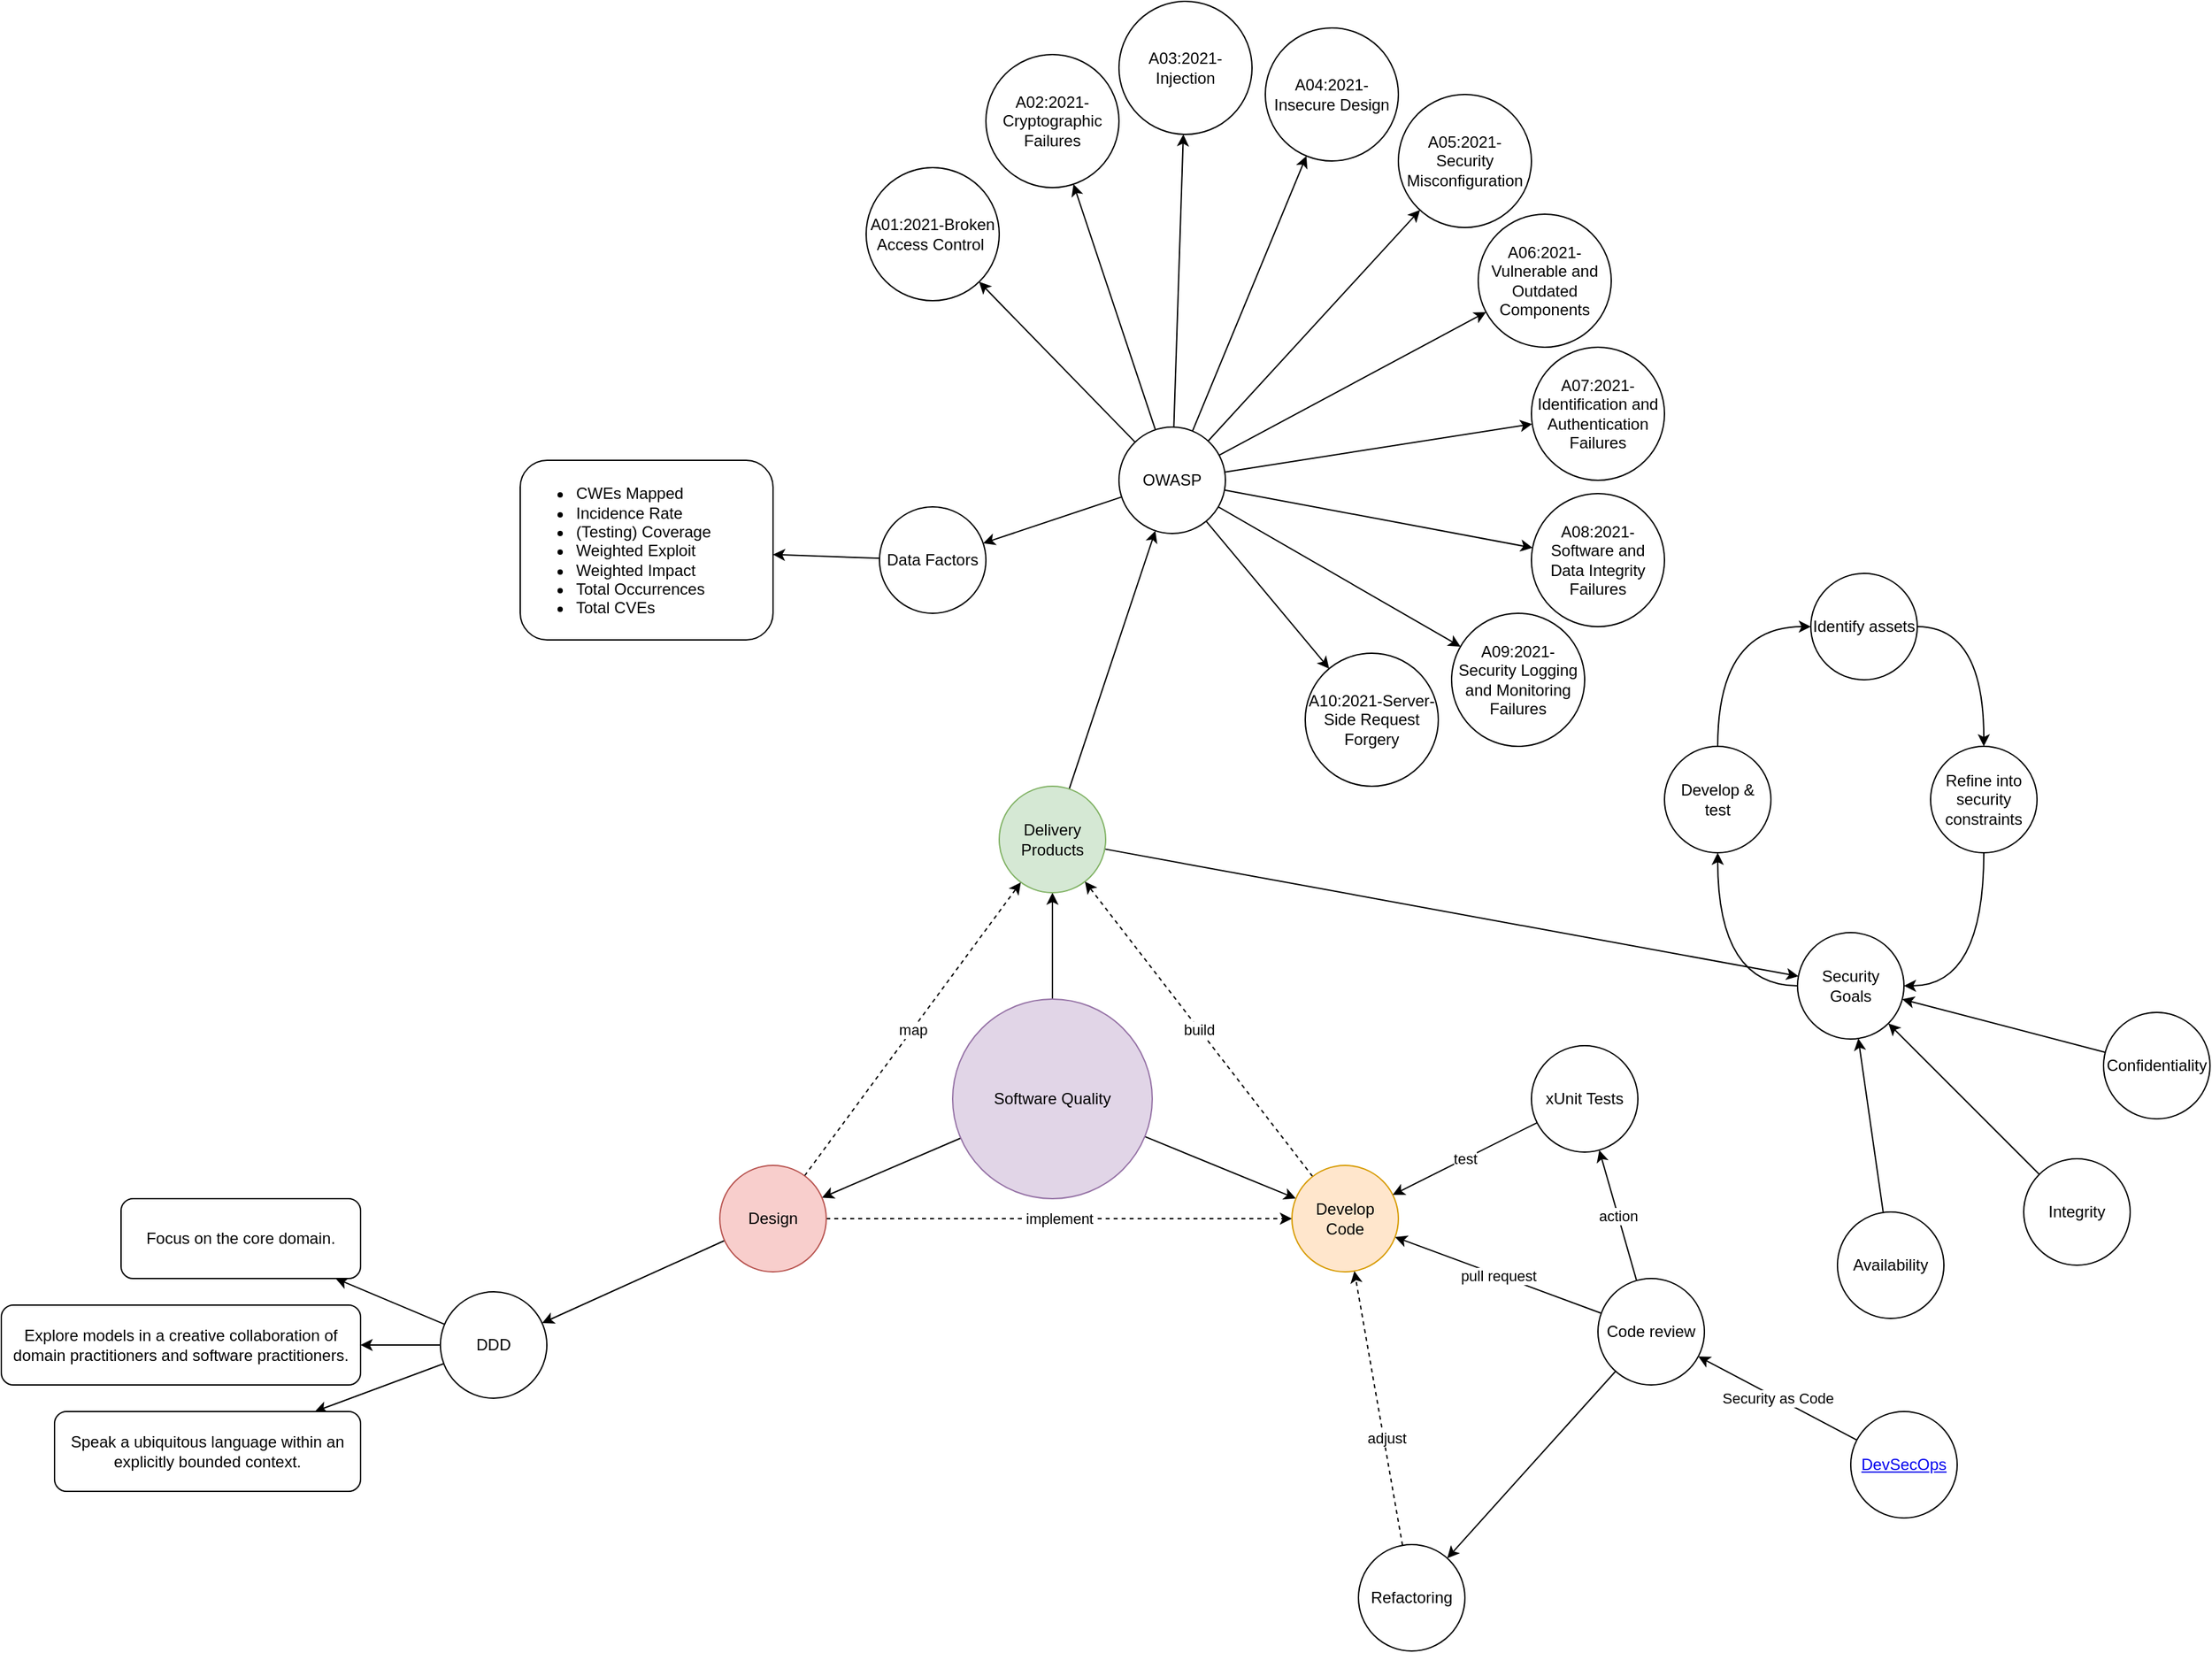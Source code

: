 <mxfile version="16.6.4" type="github">
  <diagram id="G9URGlftVFYS-OsgE3q_" name="Page-1">
    <mxGraphModel dx="2583" dy="1677" grid="1" gridSize="10" guides="1" tooltips="1" connect="1" arrows="1" fold="1" page="1" pageScale="1" pageWidth="1100" pageHeight="850" math="0" shadow="0">
      <root>
        <mxCell id="0" />
        <mxCell id="1" parent="0" />
        <mxCell id="IYnw7WudZfnkX5wU1Qxr-7" style="edgeStyle=none;rounded=0;orthogonalLoop=1;jettySize=auto;html=1;" parent="1" source="IYnw7WudZfnkX5wU1Qxr-1" target="IYnw7WudZfnkX5wU1Qxr-2" edge="1">
          <mxGeometry relative="1" as="geometry" />
        </mxCell>
        <mxCell id="IYnw7WudZfnkX5wU1Qxr-8" style="edgeStyle=none;rounded=0;orthogonalLoop=1;jettySize=auto;html=1;" parent="1" source="IYnw7WudZfnkX5wU1Qxr-1" target="IYnw7WudZfnkX5wU1Qxr-3" edge="1">
          <mxGeometry relative="1" as="geometry" />
        </mxCell>
        <mxCell id="IYnw7WudZfnkX5wU1Qxr-9" style="edgeStyle=none;rounded=0;orthogonalLoop=1;jettySize=auto;html=1;" parent="1" source="IYnw7WudZfnkX5wU1Qxr-1" target="IYnw7WudZfnkX5wU1Qxr-4" edge="1">
          <mxGeometry relative="1" as="geometry" />
        </mxCell>
        <mxCell id="IYnw7WudZfnkX5wU1Qxr-1" value="Software Quality" style="ellipse;whiteSpace=wrap;html=1;aspect=fixed;fillColor=#e1d5e7;strokeColor=#9673a6;" parent="1" vertex="1">
          <mxGeometry x="65" y="300" width="150" height="150" as="geometry" />
        </mxCell>
        <mxCell id="IYnw7WudZfnkX5wU1Qxr-6" style="rounded=0;orthogonalLoop=1;jettySize=auto;html=1;" parent="1" source="IYnw7WudZfnkX5wU1Qxr-2" target="IYnw7WudZfnkX5wU1Qxr-5" edge="1">
          <mxGeometry relative="1" as="geometry">
            <mxPoint x="250" y="320" as="sourcePoint" />
          </mxGeometry>
        </mxCell>
        <mxCell id="x_qzqNRUxwpT8pTBVUL0-2" style="rounded=0;orthogonalLoop=1;jettySize=auto;html=1;" parent="1" source="IYnw7WudZfnkX5wU1Qxr-2" target="x_qzqNRUxwpT8pTBVUL0-1" edge="1">
          <mxGeometry relative="1" as="geometry" />
        </mxCell>
        <mxCell id="IYnw7WudZfnkX5wU1Qxr-2" value="Delivery&lt;br&gt;Products" style="ellipse;whiteSpace=wrap;html=1;aspect=fixed;fillColor=#d5e8d4;strokeColor=#82b366;" parent="1" vertex="1">
          <mxGeometry x="100" y="140" width="80" height="80" as="geometry" />
        </mxCell>
        <mxCell id="IYnw7WudZfnkX5wU1Qxr-10" value="implement" style="edgeStyle=none;rounded=0;orthogonalLoop=1;jettySize=auto;html=1;dashed=1;" parent="1" source="IYnw7WudZfnkX5wU1Qxr-3" target="IYnw7WudZfnkX5wU1Qxr-4" edge="1">
          <mxGeometry relative="1" as="geometry" />
        </mxCell>
        <mxCell id="IYnw7WudZfnkX5wU1Qxr-12" value="map" style="edgeStyle=none;rounded=0;orthogonalLoop=1;jettySize=auto;html=1;dashed=1;" parent="1" source="IYnw7WudZfnkX5wU1Qxr-3" target="IYnw7WudZfnkX5wU1Qxr-2" edge="1">
          <mxGeometry relative="1" as="geometry" />
        </mxCell>
        <mxCell id="1Zu6CIZKMChUqCk3E9kN-2" style="rounded=0;orthogonalLoop=1;jettySize=auto;html=1;" parent="1" source="IYnw7WudZfnkX5wU1Qxr-3" target="1Zu6CIZKMChUqCk3E9kN-1" edge="1">
          <mxGeometry relative="1" as="geometry" />
        </mxCell>
        <mxCell id="IYnw7WudZfnkX5wU1Qxr-3" value="Design" style="ellipse;whiteSpace=wrap;html=1;aspect=fixed;fillColor=#f8cecc;strokeColor=#b85450;" parent="1" vertex="1">
          <mxGeometry x="-110" y="425" width="80" height="80" as="geometry" />
        </mxCell>
        <mxCell id="IYnw7WudZfnkX5wU1Qxr-11" value="build" style="edgeStyle=none;rounded=0;orthogonalLoop=1;jettySize=auto;html=1;dashed=1;" parent="1" source="IYnw7WudZfnkX5wU1Qxr-4" target="IYnw7WudZfnkX5wU1Qxr-2" edge="1">
          <mxGeometry relative="1" as="geometry" />
        </mxCell>
        <mxCell id="IYnw7WudZfnkX5wU1Qxr-4" value="Develop&lt;br&gt;Code" style="ellipse;whiteSpace=wrap;html=1;aspect=fixed;fillColor=#ffe6cc;strokeColor=#d79b00;" parent="1" vertex="1">
          <mxGeometry x="320" y="425" width="80" height="80" as="geometry" />
        </mxCell>
        <mxCell id="IYnw7WudZfnkX5wU1Qxr-21" style="edgeStyle=none;rounded=0;orthogonalLoop=1;jettySize=auto;html=1;" parent="1" source="IYnw7WudZfnkX5wU1Qxr-5" target="IYnw7WudZfnkX5wU1Qxr-22" edge="1">
          <mxGeometry relative="1" as="geometry">
            <mxPoint x="110.0" y="-30" as="targetPoint" />
          </mxGeometry>
        </mxCell>
        <mxCell id="IYnw7WudZfnkX5wU1Qxr-45" style="edgeStyle=none;rounded=0;orthogonalLoop=1;jettySize=auto;html=1;" parent="1" source="IYnw7WudZfnkX5wU1Qxr-5" target="IYnw7WudZfnkX5wU1Qxr-35" edge="1">
          <mxGeometry relative="1" as="geometry" />
        </mxCell>
        <mxCell id="IYnw7WudZfnkX5wU1Qxr-46" style="edgeStyle=none;rounded=0;orthogonalLoop=1;jettySize=auto;html=1;" parent="1" source="IYnw7WudZfnkX5wU1Qxr-5" target="IYnw7WudZfnkX5wU1Qxr-36" edge="1">
          <mxGeometry relative="1" as="geometry" />
        </mxCell>
        <mxCell id="IYnw7WudZfnkX5wU1Qxr-47" style="edgeStyle=none;rounded=0;orthogonalLoop=1;jettySize=auto;html=1;" parent="1" source="IYnw7WudZfnkX5wU1Qxr-5" target="IYnw7WudZfnkX5wU1Qxr-37" edge="1">
          <mxGeometry relative="1" as="geometry" />
        </mxCell>
        <mxCell id="IYnw7WudZfnkX5wU1Qxr-48" style="edgeStyle=none;rounded=0;orthogonalLoop=1;jettySize=auto;html=1;" parent="1" source="IYnw7WudZfnkX5wU1Qxr-5" target="IYnw7WudZfnkX5wU1Qxr-38" edge="1">
          <mxGeometry relative="1" as="geometry" />
        </mxCell>
        <mxCell id="IYnw7WudZfnkX5wU1Qxr-49" style="edgeStyle=none;rounded=0;orthogonalLoop=1;jettySize=auto;html=1;" parent="1" source="IYnw7WudZfnkX5wU1Qxr-5" target="IYnw7WudZfnkX5wU1Qxr-39" edge="1">
          <mxGeometry relative="1" as="geometry" />
        </mxCell>
        <mxCell id="IYnw7WudZfnkX5wU1Qxr-50" style="edgeStyle=none;rounded=0;orthogonalLoop=1;jettySize=auto;html=1;" parent="1" source="IYnw7WudZfnkX5wU1Qxr-5" target="IYnw7WudZfnkX5wU1Qxr-40" edge="1">
          <mxGeometry relative="1" as="geometry" />
        </mxCell>
        <mxCell id="IYnw7WudZfnkX5wU1Qxr-51" style="edgeStyle=none;rounded=0;orthogonalLoop=1;jettySize=auto;html=1;" parent="1" source="IYnw7WudZfnkX5wU1Qxr-5" target="IYnw7WudZfnkX5wU1Qxr-41" edge="1">
          <mxGeometry relative="1" as="geometry" />
        </mxCell>
        <mxCell id="IYnw7WudZfnkX5wU1Qxr-52" style="edgeStyle=none;rounded=0;orthogonalLoop=1;jettySize=auto;html=1;" parent="1" source="IYnw7WudZfnkX5wU1Qxr-5" target="IYnw7WudZfnkX5wU1Qxr-42" edge="1">
          <mxGeometry relative="1" as="geometry" />
        </mxCell>
        <mxCell id="IYnw7WudZfnkX5wU1Qxr-53" style="edgeStyle=none;rounded=0;orthogonalLoop=1;jettySize=auto;html=1;" parent="1" source="IYnw7WudZfnkX5wU1Qxr-5" target="IYnw7WudZfnkX5wU1Qxr-43" edge="1">
          <mxGeometry relative="1" as="geometry" />
        </mxCell>
        <mxCell id="IYnw7WudZfnkX5wU1Qxr-54" style="edgeStyle=none;rounded=0;orthogonalLoop=1;jettySize=auto;html=1;" parent="1" source="IYnw7WudZfnkX5wU1Qxr-5" target="IYnw7WudZfnkX5wU1Qxr-44" edge="1">
          <mxGeometry relative="1" as="geometry" />
        </mxCell>
        <mxCell id="IYnw7WudZfnkX5wU1Qxr-5" value="OWASP" style="ellipse;whiteSpace=wrap;html=1;aspect=fixed;" parent="1" vertex="1">
          <mxGeometry x="190" y="-130" width="80" height="80" as="geometry" />
        </mxCell>
        <mxCell id="IYnw7WudZfnkX5wU1Qxr-16" style="edgeStyle=none;rounded=0;orthogonalLoop=1;jettySize=auto;html=1;" parent="1" source="IYnw7WudZfnkX5wU1Qxr-13" target="IYnw7WudZfnkX5wU1Qxr-15" edge="1">
          <mxGeometry relative="1" as="geometry" />
        </mxCell>
        <mxCell id="NH6tIBSREg1E3hRubCLo-2" value="action" style="rounded=0;orthogonalLoop=1;jettySize=auto;html=1;" edge="1" parent="1" source="IYnw7WudZfnkX5wU1Qxr-13" target="NH6tIBSREg1E3hRubCLo-1">
          <mxGeometry relative="1" as="geometry" />
        </mxCell>
        <mxCell id="NH6tIBSREg1E3hRubCLo-4" value="pull request" style="edgeStyle=none;rounded=0;orthogonalLoop=1;jettySize=auto;html=1;" edge="1" parent="1" source="IYnw7WudZfnkX5wU1Qxr-13" target="IYnw7WudZfnkX5wU1Qxr-4">
          <mxGeometry relative="1" as="geometry" />
        </mxCell>
        <mxCell id="IYnw7WudZfnkX5wU1Qxr-13" value="Code review" style="ellipse;whiteSpace=wrap;html=1;aspect=fixed;" parent="1" vertex="1">
          <mxGeometry x="550" y="510" width="80" height="80" as="geometry" />
        </mxCell>
        <mxCell id="IYnw7WudZfnkX5wU1Qxr-17" style="edgeStyle=none;rounded=0;orthogonalLoop=1;jettySize=auto;html=1;dashed=1;" parent="1" source="IYnw7WudZfnkX5wU1Qxr-15" target="IYnw7WudZfnkX5wU1Qxr-4" edge="1">
          <mxGeometry relative="1" as="geometry" />
        </mxCell>
        <mxCell id="IYnw7WudZfnkX5wU1Qxr-18" value="adjust" style="edgeLabel;html=1;align=center;verticalAlign=middle;resizable=0;points=[];" parent="IYnw7WudZfnkX5wU1Qxr-17" vertex="1" connectable="0">
          <mxGeometry x="-0.215" y="-2" relative="1" as="geometry">
            <mxPoint as="offset" />
          </mxGeometry>
        </mxCell>
        <mxCell id="IYnw7WudZfnkX5wU1Qxr-15" value="Refactoring" style="ellipse;whiteSpace=wrap;html=1;aspect=fixed;" parent="1" vertex="1">
          <mxGeometry x="370" y="710" width="80" height="80" as="geometry" />
        </mxCell>
        <mxCell id="uyuwNMGwqG_D9x3Z5Aee-9" style="edgeStyle=none;rounded=0;orthogonalLoop=1;jettySize=auto;html=1;" parent="1" source="IYnw7WudZfnkX5wU1Qxr-22" target="uyuwNMGwqG_D9x3Z5Aee-7" edge="1">
          <mxGeometry relative="1" as="geometry" />
        </mxCell>
        <mxCell id="IYnw7WudZfnkX5wU1Qxr-22" value="&lt;span&gt;Data Factors&lt;/span&gt;" style="ellipse;whiteSpace=wrap;html=1;aspect=fixed;" parent="1" vertex="1">
          <mxGeometry x="10" y="-70" width="80" height="80" as="geometry" />
        </mxCell>
        <mxCell id="IYnw7WudZfnkX5wU1Qxr-35" value="A01:2021-Broken Access Control&amp;nbsp;" style="ellipse;whiteSpace=wrap;html=1;aspect=fixed;" parent="1" vertex="1">
          <mxGeometry y="-325" width="100" height="100" as="geometry" />
        </mxCell>
        <mxCell id="IYnw7WudZfnkX5wU1Qxr-36" value="A02:2021-Cryptographic Failures" style="ellipse;whiteSpace=wrap;html=1;aspect=fixed;" parent="1" vertex="1">
          <mxGeometry x="90" y="-410" width="100" height="100" as="geometry" />
        </mxCell>
        <mxCell id="IYnw7WudZfnkX5wU1Qxr-37" value="A03:2021-Injection" style="ellipse;whiteSpace=wrap;html=1;aspect=fixed;" parent="1" vertex="1">
          <mxGeometry x="190" y="-450" width="100" height="100" as="geometry" />
        </mxCell>
        <mxCell id="IYnw7WudZfnkX5wU1Qxr-38" value="A04:2021-Insecure Design" style="ellipse;whiteSpace=wrap;html=1;aspect=fixed;" parent="1" vertex="1">
          <mxGeometry x="300" y="-430" width="100" height="100" as="geometry" />
        </mxCell>
        <mxCell id="IYnw7WudZfnkX5wU1Qxr-39" value="A05:2021-Security Misconfiguration" style="ellipse;whiteSpace=wrap;html=1;aspect=fixed;" parent="1" vertex="1">
          <mxGeometry x="400" y="-380" width="100" height="100" as="geometry" />
        </mxCell>
        <mxCell id="IYnw7WudZfnkX5wU1Qxr-40" value="A06:2021-Vulnerable and Outdated Components" style="ellipse;whiteSpace=wrap;html=1;aspect=fixed;" parent="1" vertex="1">
          <mxGeometry x="460" y="-290" width="100" height="100" as="geometry" />
        </mxCell>
        <mxCell id="IYnw7WudZfnkX5wU1Qxr-41" value="A07:2021-Identification and Authentication Failures" style="ellipse;whiteSpace=wrap;html=1;aspect=fixed;" parent="1" vertex="1">
          <mxGeometry x="500" y="-190" width="100" height="100" as="geometry" />
        </mxCell>
        <mxCell id="IYnw7WudZfnkX5wU1Qxr-42" value="A08:2021-Software and Data Integrity Failures" style="ellipse;whiteSpace=wrap;html=1;aspect=fixed;" parent="1" vertex="1">
          <mxGeometry x="500" y="-80" width="100" height="100" as="geometry" />
        </mxCell>
        <mxCell id="IYnw7WudZfnkX5wU1Qxr-43" value="A09:2021-Security Logging and Monitoring Failures" style="ellipse;whiteSpace=wrap;html=1;aspect=fixed;" parent="1" vertex="1">
          <mxGeometry x="440" y="10" width="100" height="100" as="geometry" />
        </mxCell>
        <mxCell id="IYnw7WudZfnkX5wU1Qxr-44" value="A10:2021-Server-Side Request Forgery" style="ellipse;whiteSpace=wrap;html=1;aspect=fixed;" parent="1" vertex="1">
          <mxGeometry x="330" y="40" width="100" height="100" as="geometry" />
        </mxCell>
        <mxCell id="7Trjh_sE0gSI_e3dCI7W-15" style="edgeStyle=orthogonalEdgeStyle;curved=1;rounded=0;orthogonalLoop=1;jettySize=auto;html=1;" parent="1" source="x_qzqNRUxwpT8pTBVUL0-1" target="7Trjh_sE0gSI_e3dCI7W-13" edge="1">
          <mxGeometry relative="1" as="geometry" />
        </mxCell>
        <mxCell id="x_qzqNRUxwpT8pTBVUL0-1" value="&lt;span&gt;Security Goals&lt;/span&gt;" style="ellipse;whiteSpace=wrap;html=1;aspect=fixed;" parent="1" vertex="1">
          <mxGeometry x="700" y="250" width="80" height="80" as="geometry" />
        </mxCell>
        <mxCell id="x_qzqNRUxwpT8pTBVUL0-9" value="Security as Code" style="edgeStyle=none;rounded=0;orthogonalLoop=1;jettySize=auto;html=1;" parent="1" source="x_qzqNRUxwpT8pTBVUL0-3" target="IYnw7WudZfnkX5wU1Qxr-13" edge="1">
          <mxGeometry relative="1" as="geometry" />
        </mxCell>
        <mxCell id="x_qzqNRUxwpT8pTBVUL0-3" value="&lt;a href=&quot;https://www.devsecops.org/&quot;&gt;DevSecOps&lt;/a&gt;" style="ellipse;whiteSpace=wrap;html=1;aspect=fixed;" parent="1" vertex="1">
          <mxGeometry x="740" y="610" width="80" height="80" as="geometry" />
        </mxCell>
        <mxCell id="7Trjh_sE0gSI_e3dCI7W-8" style="edgeStyle=none;rounded=0;orthogonalLoop=1;jettySize=auto;html=1;" parent="1" source="7Trjh_sE0gSI_e3dCI7W-1" target="x_qzqNRUxwpT8pTBVUL0-1" edge="1">
          <mxGeometry relative="1" as="geometry" />
        </mxCell>
        <mxCell id="7Trjh_sE0gSI_e3dCI7W-1" value="Confidentiality" style="ellipse;whiteSpace=wrap;html=1;aspect=fixed;" parent="1" vertex="1">
          <mxGeometry x="930" y="310" width="80" height="80" as="geometry" />
        </mxCell>
        <mxCell id="7Trjh_sE0gSI_e3dCI7W-9" style="edgeStyle=none;rounded=0;orthogonalLoop=1;jettySize=auto;html=1;" parent="1" source="7Trjh_sE0gSI_e3dCI7W-2" target="x_qzqNRUxwpT8pTBVUL0-1" edge="1">
          <mxGeometry relative="1" as="geometry" />
        </mxCell>
        <mxCell id="7Trjh_sE0gSI_e3dCI7W-2" value="Integrity" style="ellipse;whiteSpace=wrap;html=1;aspect=fixed;" parent="1" vertex="1">
          <mxGeometry x="870" y="420" width="80" height="80" as="geometry" />
        </mxCell>
        <mxCell id="7Trjh_sE0gSI_e3dCI7W-10" style="edgeStyle=none;rounded=0;orthogonalLoop=1;jettySize=auto;html=1;" parent="1" source="7Trjh_sE0gSI_e3dCI7W-3" target="x_qzqNRUxwpT8pTBVUL0-1" edge="1">
          <mxGeometry relative="1" as="geometry" />
        </mxCell>
        <mxCell id="7Trjh_sE0gSI_e3dCI7W-3" value="Availability" style="ellipse;whiteSpace=wrap;html=1;aspect=fixed;" parent="1" vertex="1">
          <mxGeometry x="730" y="460" width="80" height="80" as="geometry" />
        </mxCell>
        <mxCell id="7Trjh_sE0gSI_e3dCI7W-17" style="edgeStyle=orthogonalEdgeStyle;curved=1;rounded=0;orthogonalLoop=1;jettySize=auto;html=1;" parent="1" source="7Trjh_sE0gSI_e3dCI7W-11" target="7Trjh_sE0gSI_e3dCI7W-12" edge="1">
          <mxGeometry relative="1" as="geometry" />
        </mxCell>
        <mxCell id="7Trjh_sE0gSI_e3dCI7W-11" value="&lt;span&gt;Identify assets&lt;/span&gt;" style="ellipse;whiteSpace=wrap;html=1;aspect=fixed;" parent="1" vertex="1">
          <mxGeometry x="710" y="-20" width="80" height="80" as="geometry" />
        </mxCell>
        <mxCell id="7Trjh_sE0gSI_e3dCI7W-14" style="edgeStyle=orthogonalEdgeStyle;rounded=0;orthogonalLoop=1;jettySize=auto;html=1;exitX=0.5;exitY=1;exitDx=0;exitDy=0;entryX=1;entryY=0.5;entryDx=0;entryDy=0;curved=1;" parent="1" source="7Trjh_sE0gSI_e3dCI7W-12" target="x_qzqNRUxwpT8pTBVUL0-1" edge="1">
          <mxGeometry relative="1" as="geometry" />
        </mxCell>
        <mxCell id="7Trjh_sE0gSI_e3dCI7W-12" value="&lt;span&gt;Refine into security constraints&lt;/span&gt;" style="ellipse;whiteSpace=wrap;html=1;aspect=fixed;" parent="1" vertex="1">
          <mxGeometry x="800" y="110" width="80" height="80" as="geometry" />
        </mxCell>
        <mxCell id="7Trjh_sE0gSI_e3dCI7W-16" style="edgeStyle=orthogonalEdgeStyle;curved=1;rounded=0;orthogonalLoop=1;jettySize=auto;html=1;entryX=0;entryY=0.5;entryDx=0;entryDy=0;exitX=0.5;exitY=0;exitDx=0;exitDy=0;" parent="1" source="7Trjh_sE0gSI_e3dCI7W-13" target="7Trjh_sE0gSI_e3dCI7W-11" edge="1">
          <mxGeometry relative="1" as="geometry" />
        </mxCell>
        <mxCell id="7Trjh_sE0gSI_e3dCI7W-13" value="&lt;span&gt;Develop &amp;amp; test&lt;/span&gt;" style="ellipse;whiteSpace=wrap;html=1;aspect=fixed;" parent="1" vertex="1">
          <mxGeometry x="600" y="110" width="80" height="80" as="geometry" />
        </mxCell>
        <mxCell id="uyuwNMGwqG_D9x3Z5Aee-2" style="rounded=0;orthogonalLoop=1;jettySize=auto;html=1;" parent="1" source="1Zu6CIZKMChUqCk3E9kN-1" target="uyuwNMGwqG_D9x3Z5Aee-1" edge="1">
          <mxGeometry relative="1" as="geometry" />
        </mxCell>
        <mxCell id="uyuwNMGwqG_D9x3Z5Aee-5" style="edgeStyle=none;rounded=0;orthogonalLoop=1;jettySize=auto;html=1;" parent="1" source="1Zu6CIZKMChUqCk3E9kN-1" target="uyuwNMGwqG_D9x3Z5Aee-3" edge="1">
          <mxGeometry relative="1" as="geometry" />
        </mxCell>
        <mxCell id="uyuwNMGwqG_D9x3Z5Aee-6" style="edgeStyle=none;rounded=0;orthogonalLoop=1;jettySize=auto;html=1;" parent="1" source="1Zu6CIZKMChUqCk3E9kN-1" target="uyuwNMGwqG_D9x3Z5Aee-4" edge="1">
          <mxGeometry relative="1" as="geometry" />
        </mxCell>
        <mxCell id="1Zu6CIZKMChUqCk3E9kN-1" value="DDD" style="ellipse;whiteSpace=wrap;html=1;aspect=fixed;" parent="1" vertex="1">
          <mxGeometry x="-320" y="520" width="80" height="80" as="geometry" />
        </mxCell>
        <mxCell id="uyuwNMGwqG_D9x3Z5Aee-1" value="Focus on the core domain." style="rounded=1;whiteSpace=wrap;html=1;" parent="1" vertex="1">
          <mxGeometry x="-560" y="450" width="180" height="60" as="geometry" />
        </mxCell>
        <mxCell id="uyuwNMGwqG_D9x3Z5Aee-3" value="&lt;div&gt;Explore models in a creative collaboration of domain practitioners and software&amp;nbsp;&lt;span&gt;practitioners.&lt;/span&gt;&lt;/div&gt;" style="rounded=1;whiteSpace=wrap;html=1;align=center;" parent="1" vertex="1">
          <mxGeometry x="-650" y="530" width="270" height="60" as="geometry" />
        </mxCell>
        <mxCell id="uyuwNMGwqG_D9x3Z5Aee-4" value="Speak a ubiquitous language within an explicitly bounded context." style="rounded=1;whiteSpace=wrap;html=1;align=center;" parent="1" vertex="1">
          <mxGeometry x="-610" y="610" width="230" height="60" as="geometry" />
        </mxCell>
        <mxCell id="uyuwNMGwqG_D9x3Z5Aee-7" value="&lt;ul&gt;&lt;li&gt;CWEs Mapped&lt;/li&gt;&lt;li&gt;Incidence Rate&lt;/li&gt;&lt;li&gt;(Testing) Coverage&lt;/li&gt;&lt;li&gt;Weighted Exploit&lt;/li&gt;&lt;li&gt;Weighted Impact&lt;/li&gt;&lt;li&gt;Total Occurrences&lt;/li&gt;&lt;li&gt;Total CVEs&lt;/li&gt;&lt;/ul&gt;" style="rounded=1;whiteSpace=wrap;html=1;align=left;" parent="1" vertex="1">
          <mxGeometry x="-260" y="-105" width="190" height="135" as="geometry" />
        </mxCell>
        <mxCell id="NH6tIBSREg1E3hRubCLo-3" value="test" style="edgeStyle=none;rounded=0;orthogonalLoop=1;jettySize=auto;html=1;" edge="1" parent="1" source="NH6tIBSREg1E3hRubCLo-1" target="IYnw7WudZfnkX5wU1Qxr-4">
          <mxGeometry relative="1" as="geometry" />
        </mxCell>
        <mxCell id="NH6tIBSREg1E3hRubCLo-1" value="xUnit Tests" style="ellipse;whiteSpace=wrap;html=1;aspect=fixed;" vertex="1" parent="1">
          <mxGeometry x="500" y="335" width="80" height="80" as="geometry" />
        </mxCell>
      </root>
    </mxGraphModel>
  </diagram>
</mxfile>
